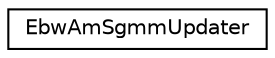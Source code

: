 digraph "Graphical Class Hierarchy"
{
  edge [fontname="Helvetica",fontsize="10",labelfontname="Helvetica",labelfontsize="10"];
  node [fontname="Helvetica",fontsize="10",shape=record];
  rankdir="LR";
  Node0 [label="EbwAmSgmmUpdater",height=0.2,width=0.4,color="black", fillcolor="white", style="filled",URL="$classEbwAmSgmmUpdater.html",tooltip="Contains the functions needed to update the SGMM parameters. "];
}
